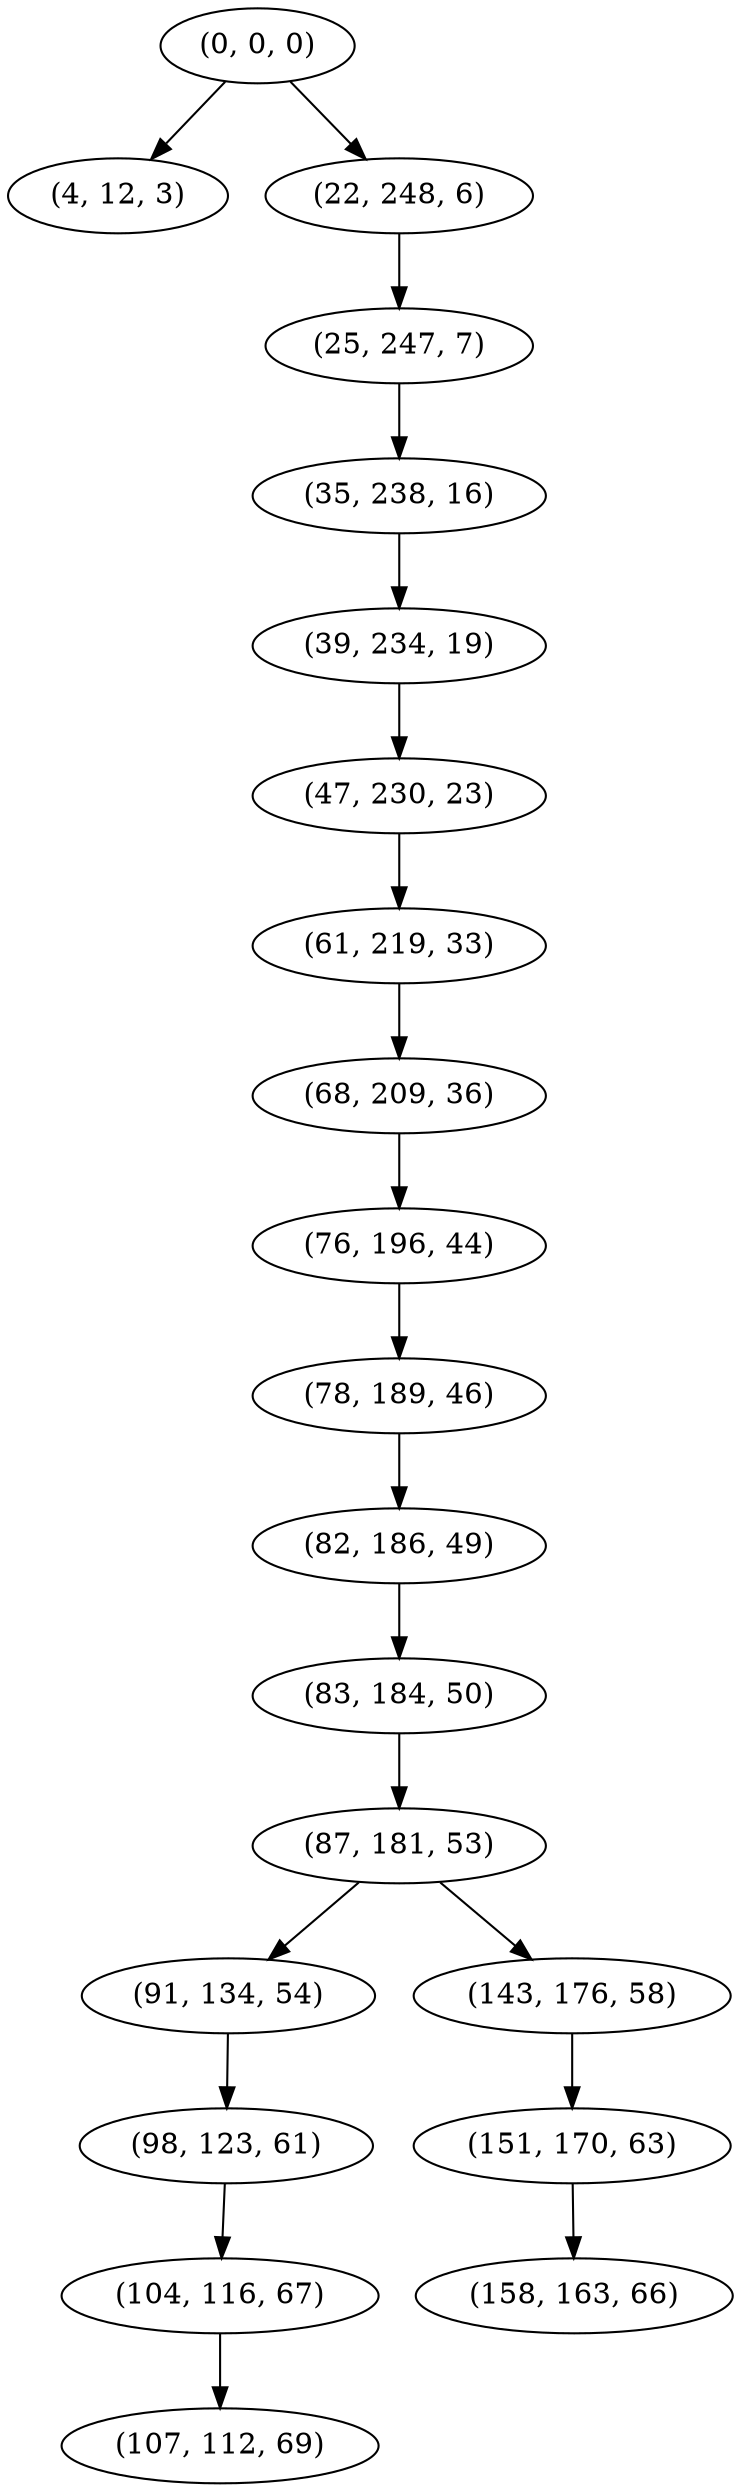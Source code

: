 digraph tree {
    "(0, 0, 0)";
    "(4, 12, 3)";
    "(22, 248, 6)";
    "(25, 247, 7)";
    "(35, 238, 16)";
    "(39, 234, 19)";
    "(47, 230, 23)";
    "(61, 219, 33)";
    "(68, 209, 36)";
    "(76, 196, 44)";
    "(78, 189, 46)";
    "(82, 186, 49)";
    "(83, 184, 50)";
    "(87, 181, 53)";
    "(91, 134, 54)";
    "(98, 123, 61)";
    "(104, 116, 67)";
    "(107, 112, 69)";
    "(143, 176, 58)";
    "(151, 170, 63)";
    "(158, 163, 66)";
    "(0, 0, 0)" -> "(4, 12, 3)";
    "(0, 0, 0)" -> "(22, 248, 6)";
    "(22, 248, 6)" -> "(25, 247, 7)";
    "(25, 247, 7)" -> "(35, 238, 16)";
    "(35, 238, 16)" -> "(39, 234, 19)";
    "(39, 234, 19)" -> "(47, 230, 23)";
    "(47, 230, 23)" -> "(61, 219, 33)";
    "(61, 219, 33)" -> "(68, 209, 36)";
    "(68, 209, 36)" -> "(76, 196, 44)";
    "(76, 196, 44)" -> "(78, 189, 46)";
    "(78, 189, 46)" -> "(82, 186, 49)";
    "(82, 186, 49)" -> "(83, 184, 50)";
    "(83, 184, 50)" -> "(87, 181, 53)";
    "(87, 181, 53)" -> "(91, 134, 54)";
    "(87, 181, 53)" -> "(143, 176, 58)";
    "(91, 134, 54)" -> "(98, 123, 61)";
    "(98, 123, 61)" -> "(104, 116, 67)";
    "(104, 116, 67)" -> "(107, 112, 69)";
    "(143, 176, 58)" -> "(151, 170, 63)";
    "(151, 170, 63)" -> "(158, 163, 66)";
}
